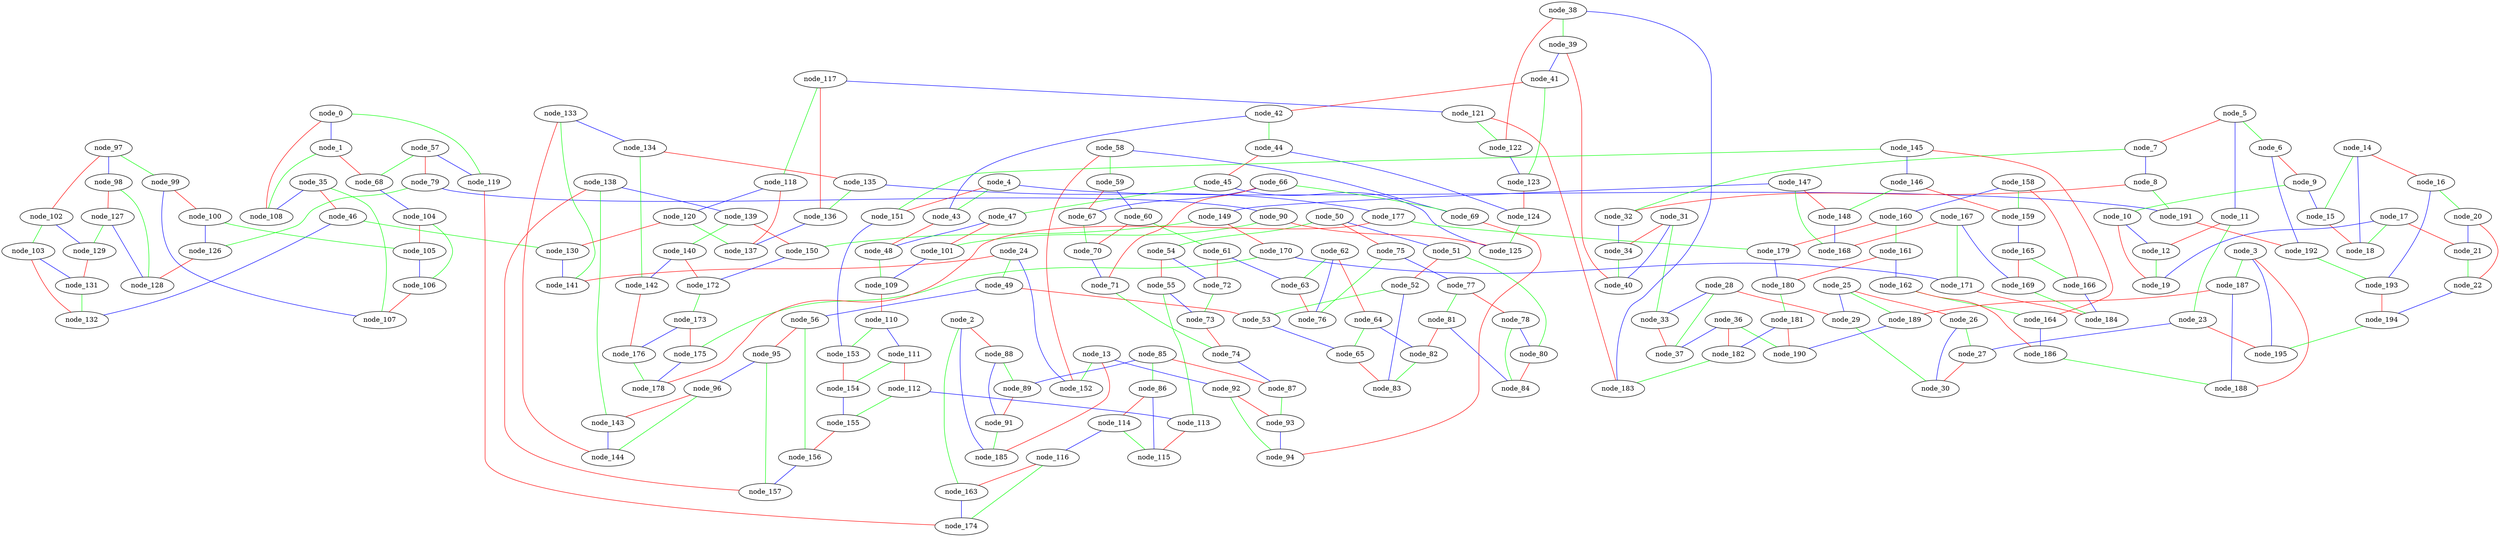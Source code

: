 graph {
  node_0 ;
  node_1 ;
  node_2 ;
  node_3 ;
  node_4 ;
  node_5 ;
  node_6 ;
  node_7 ;
  node_8 ;
  node_9 ;
  node_10 ;
  node_11 ;
  node_12 ;
  node_13 ;
  node_14 ;
  node_15 ;
  node_16 ;
  node_17 ;
  node_18 ;
  node_19 ;
  node_20 ;
  node_21 ;
  node_22 ;
  node_23 ;
  node_24 ;
  node_25 ;
  node_26 ;
  node_27 ;
  node_28 ;
  node_29 ;
  node_30 ;
  node_31 ;
  node_32 ;
  node_33 ;
  node_34 ;
  node_35 ;
  node_36 ;
  node_37 ;
  node_38 ;
  node_39 ;
  node_40 ;
  node_41 ;
  node_42 ;
  node_43 ;
  node_44 ;
  node_45 ;
  node_46 ;
  node_47 ;
  node_48 ;
  node_49 ;
  node_50 ;
  node_51 ;
  node_52 ;
  node_53 ;
  node_54 ;
  node_55 ;
  node_56 ;
  node_57 ;
  node_58 ;
  node_59 ;
  node_60 ;
  node_61 ;
  node_62 ;
  node_63 ;
  node_64 ;
  node_65 ;
  node_66 ;
  node_67 ;
  node_68 ;
  node_69 ;
  node_70 ;
  node_71 ;
  node_72 ;
  node_73 ;
  node_74 ;
  node_75 ;
  node_76 ;
  node_77 ;
  node_78 ;
  node_79 ;
  node_80 ;
  node_81 ;
  node_82 ;
  node_83 ;
  node_84 ;
  node_85 ;
  node_86 ;
  node_87 ;
  node_88 ;
  node_89 ;
  node_90 ;
  node_91 ;
  node_92 ;
  node_93 ;
  node_94 ;
  node_95 ;
  node_96 ;
  node_97 ;
  node_98 ;
  node_99 ;
  node_100 ;
  node_101 ;
  node_102 ;
  node_103 ;
  node_104 ;
  node_105 ;
  node_106 ;
  node_107 ;
  node_108 ;
  node_109 ;
  node_110 ;
  node_111 ;
  node_112 ;
  node_113 ;
  node_114 ;
  node_115 ;
  node_116 ;
  node_117 ;
  node_118 ;
  node_119 ;
  node_120 ;
  node_121 ;
  node_122 ;
  node_123 ;
  node_124 ;
  node_125 ;
  node_126 ;
  node_127 ;
  node_128 ;
  node_129 ;
  node_130 ;
  node_131 ;
  node_132 ;
  node_133 ;
  node_134 ;
  node_135 ;
  node_136 ;
  node_137 ;
  node_138 ;
  node_139 ;
  node_140 ;
  node_141 ;
  node_142 ;
  node_143 ;
  node_144 ;
  node_145 ;
  node_146 ;
  node_147 ;
  node_148 ;
  node_149 ;
  node_150 ;
  node_151 ;
  node_152 ;
  node_153 ;
  node_154 ;
  node_155 ;
  node_156 ;
  node_157 ;
  node_158 ;
  node_159 ;
  node_160 ;
  node_161 ;
  node_162 ;
  node_163 ;
  node_164 ;
  node_165 ;
  node_166 ;
  node_167 ;
  node_168 ;
  node_169 ;
  node_170 ;
  node_171 ;
  node_172 ;
  node_173 ;
  node_174 ;
  node_175 ;
  node_176 ;
  node_177 ;
  node_178 ;
  node_179 ;
  node_180 ;
  node_181 ;
  node_182 ;
  node_183 ;
  node_184 ;
  node_185 ;
  node_186 ;
  node_187 ;
  node_188 ;
  node_189 ;
  node_190 ;
  node_191 ;
  node_192 ;
  node_193 ;
  node_194 ;
  node_195 ;

  node_0 -- node_108 [color="red"];
  node_0 -- node_1 [color="blue"];
  node_3 -- node_187 [color="green"];
  node_3 -- node_188 [color="red"];
  node_3 -- node_195 [color="blue"];
  node_4 -- node_43 [color="green"];
  node_4 -- node_191 [color="blue"];
  node_5 -- node_6 [color="green"];
  node_6 -- node_9 [color="red"];
  node_5 -- node_7 [color="red"];
  node_7 -- node_8 [color="blue"];
  node_7 -- node_32 [color="green"];
  node_8 -- node_32 [color="red"];
  node_9 -- node_15 [color="blue"];
  node_10 -- node_12 [color="blue"];
  node_10 -- node_19 [color="red"];
  node_9 -- node_10 [color="green"];
  node_11 -- node_12 [color="red"];
  node_5 -- node_11 [color="blue"];
  node_12 -- node_19 [color="green"];
  node_13 -- node_152 [color="green"];
  node_13 -- node_92 [color="blue"];
  node_13 -- node_185 [color="red"];
  node_14 -- node_15 [color="green"];
  node_14 -- node_18 [color="blue"];
  node_15 -- node_18 [color="red"];
  node_16 -- node_20 [color="green"];
  node_14 -- node_16 [color="red"];
  node_17 -- node_19 [color="blue"];
  node_17 -- node_18 [color="green"];
  node_21 -- node_22 [color="green"];
  node_20 -- node_21 [color="blue"];
  node_17 -- node_21 [color="red"];
  node_20 -- node_22 [color="red"];
  node_11 -- node_23 [color="green"];
  node_23 -- node_27 [color="blue"];
  node_24 -- node_49 [color="green"];
  node_24 -- node_152 [color="blue"];
  node_25 -- node_189 [color="green"];
  node_25 -- node_29 [color="blue"];
  node_25 -- node_26 [color="red"];
  node_27 -- node_30 [color="red"];
  node_26 -- node_27 [color="green"];
  node_28 -- node_33 [color="blue"];
  node_28 -- node_37 [color="green"];
  node_28 -- node_29 [color="red"];
  node_29 -- node_30 [color="green"];
  node_26 -- node_30 [color="blue"];
  node_31 -- node_33 [color="green"];
  node_33 -- node_37 [color="red"];
  node_34 -- node_40 [color="green"];
  node_31 -- node_34 [color="red"];
  node_32 -- node_34 [color="blue"];
  node_35 -- node_108 [color="blue"];
  node_35 -- node_107 [color="green"];
  node_35 -- node_46 [color="red"];
  node_36 -- node_190 [color="green"];
  node_36 -- node_37 [color="blue"];
  node_36 -- node_182 [color="red"];
  node_38 -- node_122 [color="red"];
  node_38 -- node_39 [color="green"];
  node_39 -- node_40 [color="red"];
  node_39 -- node_41 [color="blue"];
  node_31 -- node_40 [color="blue"];
  node_41 -- node_42 [color="red"];
  node_42 -- node_44 [color="green"];
  node_43 -- node_48 [color="red"];
  node_42 -- node_43 [color="blue"];
  node_44 -- node_45 [color="red"];
  node_46 -- node_132 [color="blue"];
  node_47 -- node_48 [color="blue"];
  node_47 -- node_101 [color="red"];
  node_45 -- node_47 [color="green"];
  node_48 -- node_109 [color="green"];
  node_49 -- node_53 [color="red"];
  node_50 -- node_54 [color="green"];
  node_50 -- node_75 [color="red"];
  node_50 -- node_51 [color="blue"];
  node_51 -- node_52 [color="red"];
  node_51 -- node_80 [color="green"];
  node_52 -- node_53 [color="green"];
  node_54 -- node_55 [color="red"];
  node_49 -- node_56 [color="blue"];
  node_56 -- node_95 [color="red"];
  node_56 -- node_156 [color="green"];
  node_57 -- node_68 [color="green"];
  node_58 -- node_59 [color="green"];
  node_58 -- node_69 [color="blue"];
  node_59 -- node_67 [color="red"];
  node_59 -- node_60 [color="blue"];
  node_60 -- node_61 [color="green"];
  node_61 -- node_63 [color="blue"];
  node_62 -- node_63 [color="green"];
  node_62 -- node_76 [color="blue"];
  node_62 -- node_64 [color="red"];
  node_63 -- node_76 [color="red"];
  node_64 -- node_82 [color="blue"];
  node_53 -- node_65 [color="blue"];
  node_64 -- node_65 [color="green"];
  node_65 -- node_83 [color="red"];
  node_66 -- node_67 [color="blue"];
  node_1 -- node_68 [color="red"];
  node_68 -- node_104 [color="blue"];
  node_66 -- node_69 [color="green"];
  node_60 -- node_70 [color="red"];
  node_67 -- node_70 [color="green"];
  node_66 -- node_71 [color="red"];
  node_70 -- node_71 [color="blue"];
  node_71 -- node_74 [color="green"];
  node_61 -- node_72 [color="red"];
  node_54 -- node_72 [color="blue"];
  node_72 -- node_73 [color="green"];
  node_55 -- node_73 [color="blue"];
  node_73 -- node_74 [color="red"];
  node_75 -- node_76 [color="green"];
  node_75 -- node_77 [color="blue"];
  node_77 -- node_81 [color="green"];
  node_77 -- node_78 [color="red"];
  node_57 -- node_79 [color="red"];
  node_79 -- node_90 [color="blue"];
  node_80 -- node_84 [color="red"];
  node_78 -- node_80 [color="blue"];
  node_81 -- node_84 [color="blue"];
  node_81 -- node_82 [color="red"];
  node_82 -- node_83 [color="green"];
  node_52 -- node_83 [color="blue"];
  node_78 -- node_84 [color="green"];
  node_85 -- node_86 [color="green"];
  node_85 -- node_89 [color="blue"];
  node_86 -- node_114 [color="red"];
  node_85 -- node_87 [color="red"];
  node_87 -- node_93 [color="green"];
  node_74 -- node_87 [color="blue"];
  node_88 -- node_89 [color="green"];
  node_88 -- node_91 [color="blue"];
  node_2 -- node_88 [color="red"];
  node_89 -- node_91 [color="red"];
  node_90 -- node_125 [color="red"];
  node_92 -- node_93 [color="red"];
  node_69 -- node_94 [color="red"];
  node_92 -- node_94 [color="green"];
  node_93 -- node_94 [color="blue"];
  node_95 -- node_96 [color="blue"];
  node_95 -- node_157 [color="green"];
  node_96 -- node_143 [color="red"];
  node_98 -- node_127 [color="red"];
  node_98 -- node_128 [color="green"];
  node_97 -- node_98 [color="blue"];
  node_99 -- node_100 [color="red"];
  node_97 -- node_99 [color="green"];
  node_99 -- node_107 [color="blue"];
  node_100 -- node_105 [color="green"];
  node_101 -- node_109 [color="blue"];
  node_90 -- node_101 [color="green"];
  node_97 -- node_102 [color="red"];
  node_102 -- node_103 [color="green"];
  node_102 -- node_129 [color="blue"];
  node_103 -- node_132 [color="red"];
  node_103 -- node_131 [color="blue"];
  node_104 -- node_106 [color="green"];
  node_104 -- node_105 [color="red"];
  node_105 -- node_106 [color="blue"];
  node_106 -- node_107 [color="red"];
  node_1 -- node_108 [color="green"];
  node_109 -- node_110 [color="red"];
  node_110 -- node_111 [color="blue"];
  node_111 -- node_112 [color="red"];
  node_111 -- node_154 [color="green"];
  node_112 -- node_113 [color="blue"];
  node_55 -- node_113 [color="green"];
  node_113 -- node_115 [color="red"];
  node_114 -- node_116 [color="blue"];
  node_86 -- node_115 [color="blue"];
  node_114 -- node_115 [color="green"];
  node_117 -- node_118 [color="green"];
  node_118 -- node_120 [color="blue"];
  node_118 -- node_137 [color="red"];
  node_57 -- node_119 [color="blue"];
  node_119 -- node_174 [color="red"];
  node_0 -- node_119 [color="green"];
  node_120 -- node_137 [color="green"];
  node_117 -- node_121 [color="blue"];
  node_121 -- node_183 [color="red"];
  node_121 -- node_122 [color="green"];
  node_122 -- node_123 [color="blue"];
  node_41 -- node_123 [color="green"];
  node_123 -- node_124 [color="red"];
  node_124 -- node_125 [color="green"];
  node_44 -- node_124 [color="blue"];
  node_45 -- node_125 [color="blue"];
  node_126 -- node_128 [color="red"];
  node_100 -- node_126 [color="blue"];
  node_79 -- node_126 [color="green"];
  node_127 -- node_128 [color="blue"];
  node_127 -- node_129 [color="green"];
  node_129 -- node_131 [color="red"];
  node_120 -- node_130 [color="red"];
  node_46 -- node_130 [color="green"];
  node_131 -- node_132 [color="green"];
  node_133 -- node_144 [color="red"];
  node_133 -- node_141 [color="green"];
  node_133 -- node_134 [color="blue"];
  node_134 -- node_142 [color="green"];
  node_134 -- node_135 [color="red"];
  node_117 -- node_136 [color="red"];
  node_136 -- node_137 [color="blue"];
  node_135 -- node_136 [color="green"];
  node_138 -- node_139 [color="blue"];
  node_138 -- node_143 [color="green"];
  node_138 -- node_157 [color="red"];
  node_139 -- node_150 [color="red"];
  node_139 -- node_140 [color="green"];
  node_24 -- node_141 [color="red"];
  node_130 -- node_141 [color="blue"];
  node_140 -- node_142 [color="blue"];
  node_96 -- node_144 [color="green"];
  node_143 -- node_144 [color="blue"];
  node_145 -- node_164 [color="red"];
  node_145 -- node_146 [color="blue"];
  node_146 -- node_148 [color="green"];
  node_146 -- node_159 [color="red"];
  node_148 -- node_168 [color="blue"];
  node_147 -- node_148 [color="red"];
  node_149 -- node_170 [color="red"];
  node_149 -- node_150 [color="green"];
  node_147 -- node_149 [color="blue"];
  node_151 -- node_153 [color="blue"];
  node_4 -- node_151 [color="red"];
  node_145 -- node_151 [color="green"];
  node_58 -- node_152 [color="red"];
  node_153 -- node_154 [color="red"];
  node_110 -- node_153 [color="green"];
  node_112 -- node_155 [color="green"];
  node_154 -- node_155 [color="blue"];
  node_155 -- node_156 [color="red"];
  node_156 -- node_157 [color="blue"];
  node_159 -- node_165 [color="blue"];
  node_158 -- node_159 [color="green"];
  node_160 -- node_161 [color="green"];
  node_158 -- node_160 [color="blue"];
  node_162 -- node_164 [color="green"];
  node_161 -- node_162 [color="blue"];
  node_162 -- node_186 [color="red"];
  node_163 -- node_174 [color="blue"];
  node_116 -- node_163 [color="red"];
  node_2 -- node_163 [color="green"];
  node_164 -- node_186 [color="blue"];
  node_165 -- node_166 [color="green"];
  node_166 -- node_184 [color="blue"];
  node_158 -- node_166 [color="red"];
  node_167 -- node_169 [color="blue"];
  node_167 -- node_171 [color="green"];
  node_167 -- node_168 [color="red"];
  node_147 -- node_168 [color="green"];
  node_165 -- node_169 [color="red"];
  node_169 -- node_184 [color="green"];
  node_170 -- node_175 [color="green"];
  node_170 -- node_171 [color="blue"];
  node_171 -- node_184 [color="red"];
  node_150 -- node_172 [color="blue"];
  node_140 -- node_172 [color="red"];
  node_173 -- node_175 [color="red"];
  node_172 -- node_173 [color="green"];
  node_116 -- node_174 [color="green"];
  node_175 -- node_178 [color="blue"];
  node_142 -- node_176 [color="red"];
  node_176 -- node_178 [color="green"];
  node_173 -- node_176 [color="blue"];
  node_177 -- node_178 [color="red"];
  node_135 -- node_177 [color="blue"];
  node_160 -- node_179 [color="red"];
  node_177 -- node_179 [color="green"];
  node_180 -- node_181 [color="green"];
  node_161 -- node_180 [color="red"];
  node_179 -- node_180 [color="blue"];
  node_181 -- node_182 [color="blue"];
  node_38 -- node_183 [color="blue"];
  node_182 -- node_183 [color="green"];
  node_91 -- node_185 [color="green"];
  node_2 -- node_185 [color="blue"];
  node_187 -- node_188 [color="blue"];
  node_186 -- node_188 [color="green"];
  node_187 -- node_189 [color="red"];
  node_181 -- node_190 [color="red"];
  node_189 -- node_190 [color="blue"];
  node_191 -- node_192 [color="red"];
  node_8 -- node_191 [color="green"];
  node_192 -- node_193 [color="green"];
  node_6 -- node_192 [color="blue"];
  node_193 -- node_194 [color="red"];
  node_16 -- node_193 [color="blue"];
  node_22 -- node_194 [color="blue"];
  node_194 -- node_195 [color="green"];
  node_23 -- node_195 [color="red"];
}
